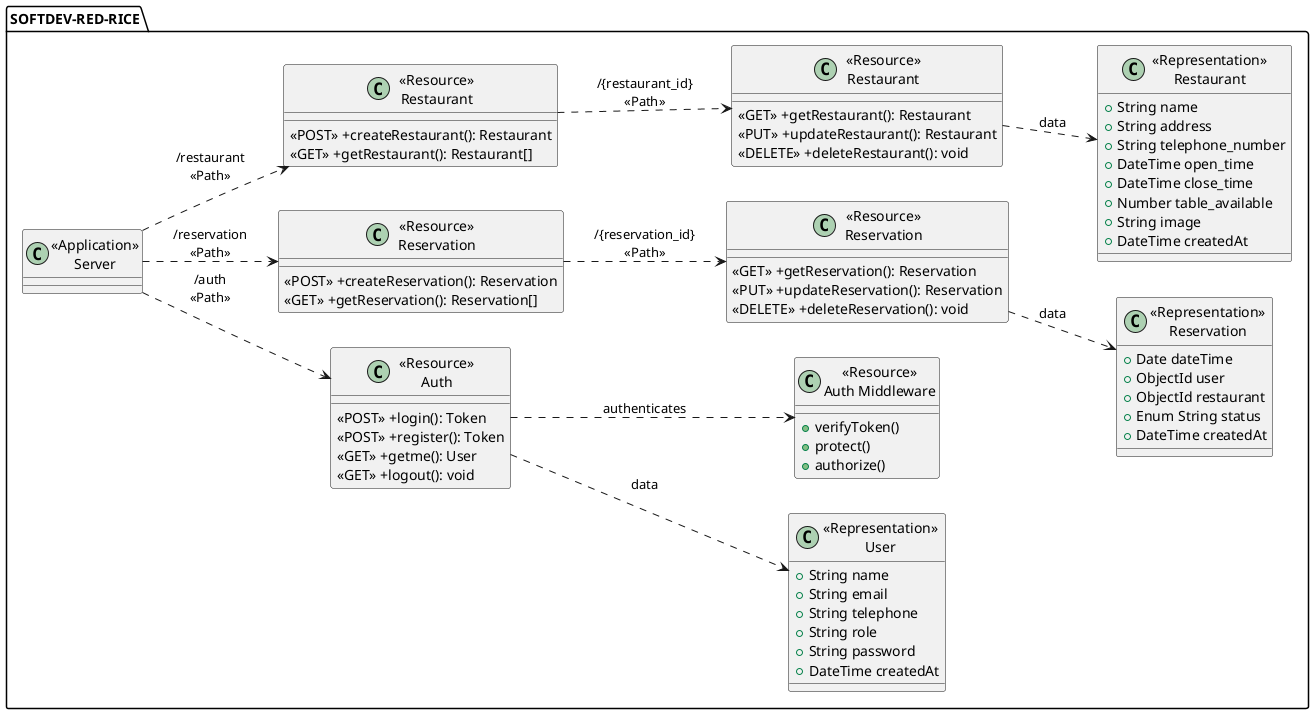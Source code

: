 @startuml
left to right direction
package "SOFTDEV-RED-RICE" {
    class "<<Application>>\nServer" as Server {}

    class "<<Representation>>\nUser" as UserModel {
        +String name
        +String email
        +String telephone
        +String role
        +String password
        +DateTime createdAt
    }

    class "<<Representation>>\nRestaurant" as RestaurantModel {
        +String name
        +String address
        +String telephone_number
        +DateTime open_time
        +DateTime close_time
        +Number table_available
        +String image
        +DateTime createdAt
    }

    class "<<Representation>>\nReservation" as ReservationModel {
        +Date dateTime
        +ObjectId user
        +ObjectId restaurant
        +Enum String status
        +DateTime createdAt
    }

    class "<<Resource>>\nAuth" as AuthController {
        <<POST>> +login(): Token
        <<POST>> +register(): Token
        <<GET>> +getme(): User
        <<GET>> +logout(): void
    }

    

    class "<<Resource>>\nReservation" as ReservationController {
        <<POST>> +createReservation(): Reservation
        <<GET>> +getReservation(): Reservation[]
    }

    class "<<Resource>>\nReservation" as ReservationController2 {
        <<GET>> +getReservation(): Reservation
        <<PUT>> +updateReservation(): Reservation
        <<DELETE>> +deleteReservation(): void
    }


    class "<<Resource>>\nRestaurant" as RestaurantController {
        <<POST>> +createRestaurant(): Restaurant
        <<GET>> +getRestaurant(): Restaurant[]
    }


    class "<<Resource>>\nRestaurant" as RestaurantController2 {
        <<GET>> +getRestaurant(): Restaurant
        <<PUT>> +updateRestaurant(): Restaurant
        <<DELETE>> +deleteRestaurant(): void
    }


    class "<<Resource>>\nAuth Middleware" as AuthMiddleware {
        +verifyToken()
        +protect()
        +authorize()
    }


}

Server ..> AuthController : "/auth\n<<Path>>"
Server ..> ReservationController : "/reservation\n<<Path>>"
Server ..> RestaurantController : "/restaurant\n<<Path>>"



AuthController ..> AuthMiddleware : "authenticates"

AuthController ..> UserModel : "data"

RestaurantController ..> RestaurantController2 : "/{restaurant_id}\n<<Path>>"
RestaurantController2 ..> RestaurantModel : "data"


ReservationController ..> ReservationController2 : "/{reservation_id}\n<<Path>>"
ReservationController2 ..> ReservationModel : "data"
@enduml
